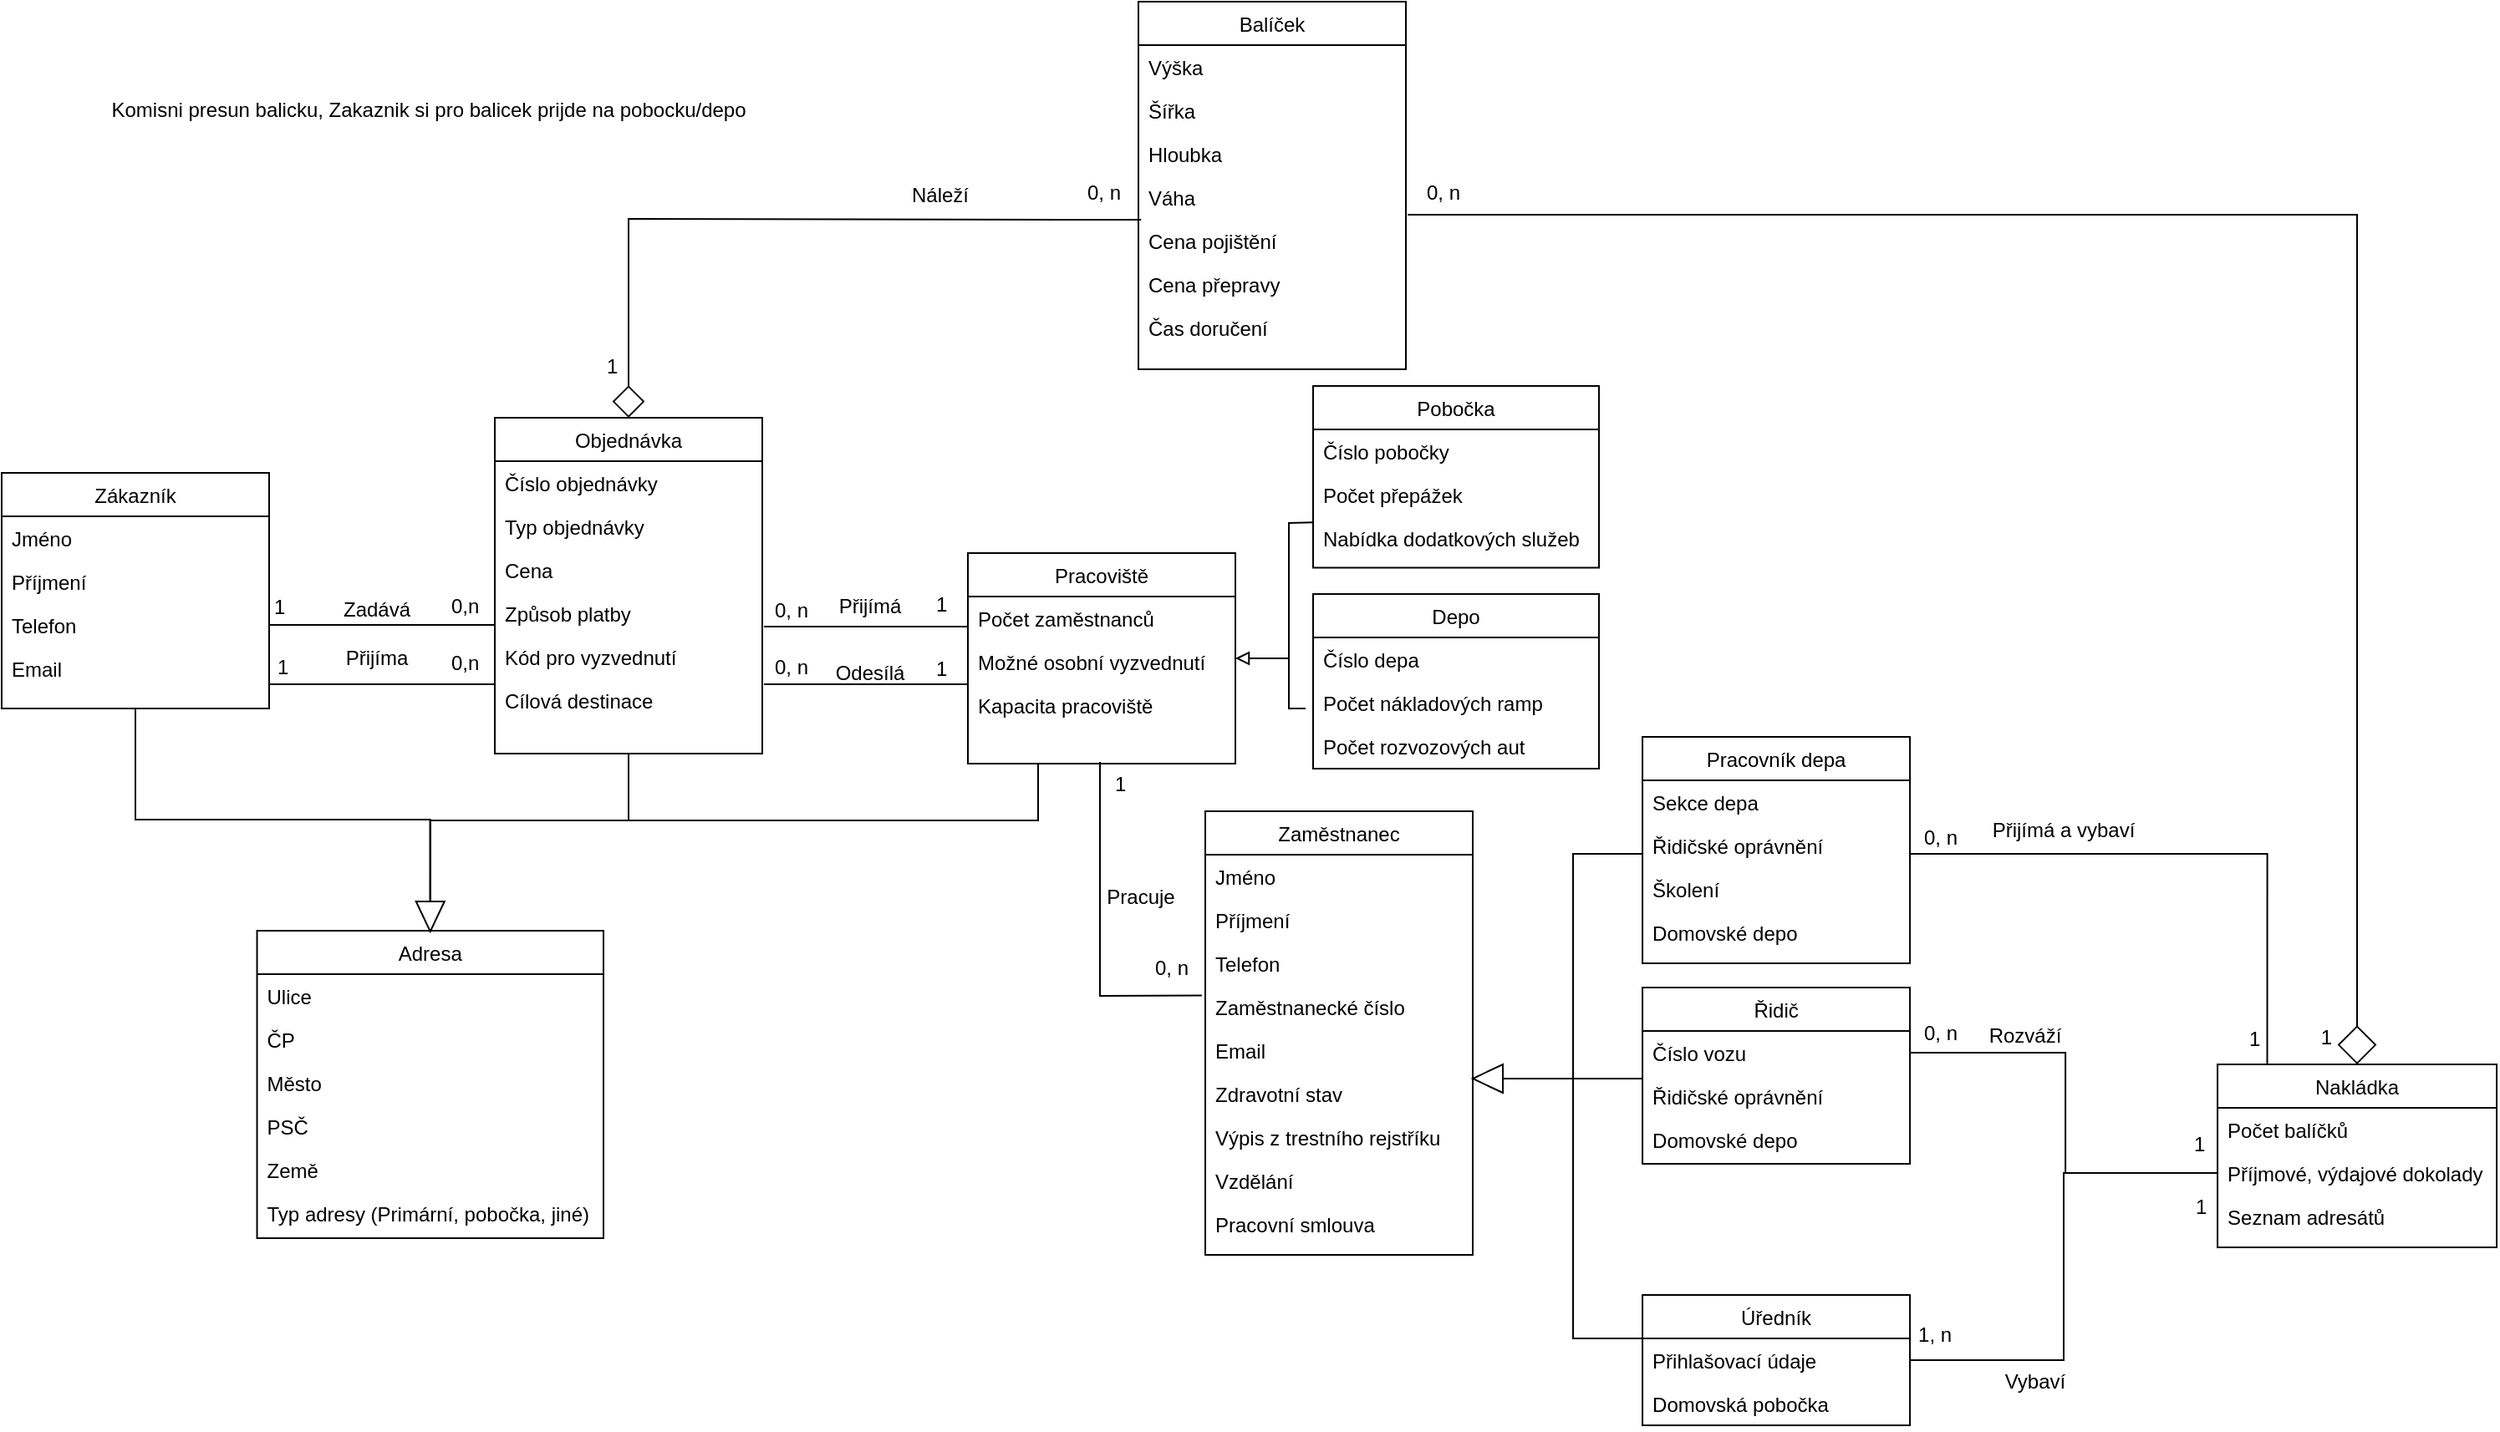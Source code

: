 <mxfile version="20.6.0" type="github">
  <diagram id="L5aYX6kbzt17_Y6ruYPm" name="Stránka-1">
    <mxGraphModel dx="1835" dy="562" grid="1" gridSize="10" guides="1" tooltips="1" connect="1" arrows="1" fold="1" page="1" pageScale="1" pageWidth="827" pageHeight="1169" math="0" shadow="0">
      <root>
        <mxCell id="0" />
        <mxCell id="1" parent="0" />
        <mxCell id="BDrxVBF3FfCTh_j3WBqN-53" style="edgeStyle=orthogonalEdgeStyle;rounded=0;orthogonalLoop=1;jettySize=auto;html=1;startArrow=none;startFill=0;endArrow=none;endFill=0;sourcePerimeterSpacing=0;targetPerimeterSpacing=16;entryX=0.5;entryY=0;entryDx=0;entryDy=0;" edge="1" parent="1" source="regOmah-uOrhAEvhPZx0-2" target="regOmah-uOrhAEvhPZx0-7">
          <mxGeometry relative="1" as="geometry" />
        </mxCell>
        <mxCell id="regOmah-uOrhAEvhPZx0-2" value="Zákazník" style="swimlane;fontStyle=0;align=center;verticalAlign=top;childLayout=stackLayout;horizontal=1;startSize=26;horizontalStack=0;resizeParent=1;resizeLast=0;collapsible=1;marginBottom=0;rounded=0;shadow=0;strokeWidth=1;" parent="1" vertex="1">
          <mxGeometry x="-310" y="442" width="160" height="141" as="geometry">
            <mxRectangle x="230" y="140" width="160" height="26" as="alternateBounds" />
          </mxGeometry>
        </mxCell>
        <mxCell id="regOmah-uOrhAEvhPZx0-3" value="Jméno" style="text;align=left;verticalAlign=top;spacingLeft=4;spacingRight=4;overflow=hidden;rotatable=0;points=[[0,0.5],[1,0.5]];portConstraint=eastwest;" parent="regOmah-uOrhAEvhPZx0-2" vertex="1">
          <mxGeometry y="26" width="160" height="26" as="geometry" />
        </mxCell>
        <mxCell id="regOmah-uOrhAEvhPZx0-4" value="Příjmení" style="text;align=left;verticalAlign=top;spacingLeft=4;spacingRight=4;overflow=hidden;rotatable=0;points=[[0,0.5],[1,0.5]];portConstraint=eastwest;rounded=0;shadow=0;html=0;" parent="regOmah-uOrhAEvhPZx0-2" vertex="1">
          <mxGeometry y="52" width="160" height="26" as="geometry" />
        </mxCell>
        <mxCell id="regOmah-uOrhAEvhPZx0-5" value="Telefon" style="text;align=left;verticalAlign=top;spacingLeft=4;spacingRight=4;overflow=hidden;rotatable=0;points=[[0,0.5],[1,0.5]];portConstraint=eastwest;rounded=0;shadow=0;html=0;" parent="regOmah-uOrhAEvhPZx0-2" vertex="1">
          <mxGeometry y="78" width="160" height="26" as="geometry" />
        </mxCell>
        <mxCell id="regOmah-uOrhAEvhPZx0-6" value="Email" style="text;align=left;verticalAlign=top;spacingLeft=4;spacingRight=4;overflow=hidden;rotatable=0;points=[[0,0.5],[1,0.5]];portConstraint=eastwest;rounded=0;shadow=0;html=0;" parent="regOmah-uOrhAEvhPZx0-2" vertex="1">
          <mxGeometry y="104" width="160" height="26" as="geometry" />
        </mxCell>
        <mxCell id="regOmah-uOrhAEvhPZx0-7" value="Adresa" style="swimlane;fontStyle=0;align=center;verticalAlign=top;childLayout=stackLayout;horizontal=1;startSize=26;horizontalStack=0;resizeParent=1;resizeLast=0;collapsible=1;marginBottom=0;rounded=0;shadow=0;strokeWidth=1;" parent="1" vertex="1">
          <mxGeometry x="-157.23" y="716" width="207.23" height="184" as="geometry">
            <mxRectangle x="550" y="140" width="160" height="26" as="alternateBounds" />
          </mxGeometry>
        </mxCell>
        <mxCell id="regOmah-uOrhAEvhPZx0-8" value="Ulice" style="text;align=left;verticalAlign=top;spacingLeft=4;spacingRight=4;overflow=hidden;rotatable=0;points=[[0,0.5],[1,0.5]];portConstraint=eastwest;rounded=0;shadow=0;html=0;" parent="regOmah-uOrhAEvhPZx0-7" vertex="1">
          <mxGeometry y="26" width="207.23" height="26" as="geometry" />
        </mxCell>
        <mxCell id="regOmah-uOrhAEvhPZx0-9" value="ČP" style="text;align=left;verticalAlign=top;spacingLeft=4;spacingRight=4;overflow=hidden;rotatable=0;points=[[0,0.5],[1,0.5]];portConstraint=eastwest;rounded=0;shadow=0;html=0;" parent="regOmah-uOrhAEvhPZx0-7" vertex="1">
          <mxGeometry y="52" width="207.23" height="26" as="geometry" />
        </mxCell>
        <mxCell id="regOmah-uOrhAEvhPZx0-10" value="Město" style="text;align=left;verticalAlign=top;spacingLeft=4;spacingRight=4;overflow=hidden;rotatable=0;points=[[0,0.5],[1,0.5]];portConstraint=eastwest;rounded=0;shadow=0;html=0;" parent="regOmah-uOrhAEvhPZx0-7" vertex="1">
          <mxGeometry y="78" width="207.23" height="26" as="geometry" />
        </mxCell>
        <mxCell id="regOmah-uOrhAEvhPZx0-11" value="PSČ" style="text;align=left;verticalAlign=top;spacingLeft=4;spacingRight=4;overflow=hidden;rotatable=0;points=[[0,0.5],[1,0.5]];portConstraint=eastwest;rounded=0;shadow=0;html=0;" parent="regOmah-uOrhAEvhPZx0-7" vertex="1">
          <mxGeometry y="104" width="207.23" height="26" as="geometry" />
        </mxCell>
        <mxCell id="regOmah-uOrhAEvhPZx0-12" value="Země" style="text;align=left;verticalAlign=top;spacingLeft=4;spacingRight=4;overflow=hidden;rotatable=0;points=[[0,0.5],[1,0.5]];portConstraint=eastwest;rounded=0;shadow=0;html=0;" parent="regOmah-uOrhAEvhPZx0-7" vertex="1">
          <mxGeometry y="130" width="207.23" height="26" as="geometry" />
        </mxCell>
        <mxCell id="regOmah-uOrhAEvhPZx0-123" value="Typ adresy (Primární, pobočka, jiné)&#xa;" style="text;align=left;verticalAlign=top;spacingLeft=4;spacingRight=4;overflow=hidden;rotatable=0;points=[[0,0.5],[1,0.5]];portConstraint=eastwest;rounded=0;shadow=0;html=0;" parent="regOmah-uOrhAEvhPZx0-7" vertex="1">
          <mxGeometry y="156" width="207.23" height="26" as="geometry" />
        </mxCell>
        <mxCell id="regOmah-uOrhAEvhPZx0-153" style="edgeStyle=orthogonalEdgeStyle;rounded=0;jumpSize=6;orthogonalLoop=1;jettySize=auto;html=1;strokeWidth=1;startArrow=none;startFill=0;endArrow=diamond;endFill=0;startSize=17;endSize=21;exitX=1.007;exitY=-0.098;exitDx=0;exitDy=0;exitPerimeter=0;" parent="1" source="regOmah-uOrhAEvhPZx0-25" target="regOmah-uOrhAEvhPZx0-94" edge="1">
          <mxGeometry relative="1" as="geometry">
            <mxPoint x="990" y="330.0" as="targetPoint" />
            <mxPoint x="540" y="290" as="sourcePoint" />
          </mxGeometry>
        </mxCell>
        <mxCell id="regOmah-uOrhAEvhPZx0-16" value="Balíček" style="swimlane;fontStyle=0;align=center;verticalAlign=top;childLayout=stackLayout;horizontal=1;startSize=26;horizontalStack=0;resizeParent=1;resizeLast=0;collapsible=1;marginBottom=0;rounded=0;shadow=0;strokeWidth=1;" parent="1" vertex="1">
          <mxGeometry x="370" y="160" width="160" height="220" as="geometry">
            <mxRectangle x="550" y="140" width="160" height="26" as="alternateBounds" />
          </mxGeometry>
        </mxCell>
        <mxCell id="regOmah-uOrhAEvhPZx0-17" value="Výška" style="text;align=left;verticalAlign=top;spacingLeft=4;spacingRight=4;overflow=hidden;rotatable=0;points=[[0,0.5],[1,0.5]];portConstraint=eastwest;" parent="regOmah-uOrhAEvhPZx0-16" vertex="1">
          <mxGeometry y="26" width="160" height="26" as="geometry" />
        </mxCell>
        <mxCell id="regOmah-uOrhAEvhPZx0-18" value="Šířka" style="text;align=left;verticalAlign=top;spacingLeft=4;spacingRight=4;overflow=hidden;rotatable=0;points=[[0,0.5],[1,0.5]];portConstraint=eastwest;" parent="regOmah-uOrhAEvhPZx0-16" vertex="1">
          <mxGeometry y="52" width="160" height="26" as="geometry" />
        </mxCell>
        <mxCell id="regOmah-uOrhAEvhPZx0-19" value="Hloubka" style="text;align=left;verticalAlign=top;spacingLeft=4;spacingRight=4;overflow=hidden;rotatable=0;points=[[0,0.5],[1,0.5]];portConstraint=eastwest;" parent="regOmah-uOrhAEvhPZx0-16" vertex="1">
          <mxGeometry y="78" width="160" height="26" as="geometry" />
        </mxCell>
        <mxCell id="regOmah-uOrhAEvhPZx0-20" value="Váha" style="text;align=left;verticalAlign=top;spacingLeft=4;spacingRight=4;overflow=hidden;rotatable=0;points=[[0,0.5],[1,0.5]];portConstraint=eastwest;rounded=0;shadow=0;html=0;" parent="regOmah-uOrhAEvhPZx0-16" vertex="1">
          <mxGeometry y="104" width="160" height="26" as="geometry" />
        </mxCell>
        <mxCell id="regOmah-uOrhAEvhPZx0-25" value="Cena pojištění" style="text;align=left;verticalAlign=top;spacingLeft=4;spacingRight=4;overflow=hidden;rotatable=0;points=[[0,0.5],[1,0.5]];portConstraint=eastwest;" parent="regOmah-uOrhAEvhPZx0-16" vertex="1">
          <mxGeometry y="130" width="160" height="26" as="geometry" />
        </mxCell>
        <mxCell id="regOmah-uOrhAEvhPZx0-26" value="Cena přepravy" style="text;align=left;verticalAlign=top;spacingLeft=4;spacingRight=4;overflow=hidden;rotatable=0;points=[[0,0.5],[1,0.5]];portConstraint=eastwest;rounded=0;shadow=0;html=0;" parent="regOmah-uOrhAEvhPZx0-16" vertex="1">
          <mxGeometry y="156" width="160" height="26" as="geometry" />
        </mxCell>
        <mxCell id="regOmah-uOrhAEvhPZx0-27" value="Čas doručení" style="text;align=left;verticalAlign=top;spacingLeft=4;spacingRight=4;overflow=hidden;rotatable=0;points=[[0,0.5],[1,0.5]];portConstraint=eastwest;" parent="regOmah-uOrhAEvhPZx0-16" vertex="1">
          <mxGeometry y="182" width="160" height="26" as="geometry" />
        </mxCell>
        <mxCell id="BDrxVBF3FfCTh_j3WBqN-43" style="edgeStyle=orthogonalEdgeStyle;rounded=0;orthogonalLoop=1;jettySize=auto;html=1;endArrow=none;endFill=0;startArrow=block;startFill=0;targetPerimeterSpacing=16;sourcePerimeterSpacing=0;" edge="1" parent="1" source="regOmah-uOrhAEvhPZx0-29">
          <mxGeometry relative="1" as="geometry">
            <mxPoint x="460" y="553" as="targetPoint" />
          </mxGeometry>
        </mxCell>
        <mxCell id="BDrxVBF3FfCTh_j3WBqN-56" style="edgeStyle=orthogonalEdgeStyle;rounded=0;orthogonalLoop=1;jettySize=auto;html=1;entryX=0.5;entryY=0;entryDx=0;entryDy=0;startArrow=none;startFill=0;endArrow=none;endFill=0;sourcePerimeterSpacing=0;targetPerimeterSpacing=16;" edge="1" parent="1" source="regOmah-uOrhAEvhPZx0-29" target="regOmah-uOrhAEvhPZx0-7">
          <mxGeometry relative="1" as="geometry">
            <Array as="points">
              <mxPoint x="310" y="650" />
              <mxPoint x="-54" y="650" />
            </Array>
          </mxGeometry>
        </mxCell>
        <mxCell id="regOmah-uOrhAEvhPZx0-29" value="Pracoviště" style="swimlane;fontStyle=0;align=center;verticalAlign=top;childLayout=stackLayout;horizontal=1;startSize=26;horizontalStack=0;resizeParent=1;resizeLast=0;collapsible=1;marginBottom=0;rounded=0;shadow=0;strokeWidth=1;" parent="1" vertex="1">
          <mxGeometry x="268" y="490" width="160" height="126" as="geometry">
            <mxRectangle x="268" y="426" width="160" height="26" as="alternateBounds" />
          </mxGeometry>
        </mxCell>
        <mxCell id="regOmah-uOrhAEvhPZx0-33" value="Počet zaměstnanců" style="text;align=left;verticalAlign=top;spacingLeft=4;spacingRight=4;overflow=hidden;rotatable=0;points=[[0,0.5],[1,0.5]];portConstraint=eastwest;rounded=0;shadow=0;html=0;" parent="regOmah-uOrhAEvhPZx0-29" vertex="1">
          <mxGeometry y="26" width="160" height="26" as="geometry" />
        </mxCell>
        <mxCell id="BDrxVBF3FfCTh_j3WBqN-11" value="Možné osobní vyzvednutí" style="text;align=left;verticalAlign=top;spacingLeft=4;spacingRight=4;overflow=hidden;rotatable=0;points=[[0,0.5],[1,0.5]];portConstraint=eastwest;rounded=0;shadow=0;html=0;" vertex="1" parent="regOmah-uOrhAEvhPZx0-29">
          <mxGeometry y="52" width="160" height="26" as="geometry" />
        </mxCell>
        <mxCell id="BDrxVBF3FfCTh_j3WBqN-32" value="Kapacita pracoviště" style="text;align=left;verticalAlign=top;spacingLeft=4;spacingRight=4;overflow=hidden;rotatable=0;points=[[0,0.5],[1,0.5]];portConstraint=eastwest;rounded=0;shadow=0;html=0;" vertex="1" parent="regOmah-uOrhAEvhPZx0-29">
          <mxGeometry y="78" width="160" height="26" as="geometry" />
        </mxCell>
        <mxCell id="regOmah-uOrhAEvhPZx0-35" value="Zaměstnanec" style="swimlane;fontStyle=0;align=center;verticalAlign=top;childLayout=stackLayout;horizontal=1;startSize=26;horizontalStack=0;resizeParent=1;resizeLast=0;collapsible=1;marginBottom=0;rounded=0;shadow=0;strokeWidth=1;" parent="1" vertex="1">
          <mxGeometry x="410" y="644.5" width="160" height="265.5" as="geometry">
            <mxRectangle x="550" y="140" width="160" height="26" as="alternateBounds" />
          </mxGeometry>
        </mxCell>
        <mxCell id="regOmah-uOrhAEvhPZx0-36" value="Jméno" style="text;align=left;verticalAlign=top;spacingLeft=4;spacingRight=4;overflow=hidden;rotatable=0;points=[[0,0.5],[1,0.5]];portConstraint=eastwest;" parent="regOmah-uOrhAEvhPZx0-35" vertex="1">
          <mxGeometry y="26" width="160" height="26" as="geometry" />
        </mxCell>
        <mxCell id="regOmah-uOrhAEvhPZx0-37" value="Příjmení" style="text;align=left;verticalAlign=top;spacingLeft=4;spacingRight=4;overflow=hidden;rotatable=0;points=[[0,0.5],[1,0.5]];portConstraint=eastwest;" parent="regOmah-uOrhAEvhPZx0-35" vertex="1">
          <mxGeometry y="52" width="160" height="26" as="geometry" />
        </mxCell>
        <mxCell id="regOmah-uOrhAEvhPZx0-38" value="Telefon" style="text;align=left;verticalAlign=top;spacingLeft=4;spacingRight=4;overflow=hidden;rotatable=0;points=[[0,0.5],[1,0.5]];portConstraint=eastwest;rounded=0;shadow=0;html=0;" parent="regOmah-uOrhAEvhPZx0-35" vertex="1">
          <mxGeometry y="78" width="160" height="26" as="geometry" />
        </mxCell>
        <mxCell id="regOmah-uOrhAEvhPZx0-39" value="Zaměstnanecké číslo" style="text;align=left;verticalAlign=top;spacingLeft=4;spacingRight=4;overflow=hidden;rotatable=0;points=[[0,0.5],[1,0.5]];portConstraint=eastwest;rounded=0;shadow=0;html=0;" parent="regOmah-uOrhAEvhPZx0-35" vertex="1">
          <mxGeometry y="104" width="160" height="26" as="geometry" />
        </mxCell>
        <mxCell id="regOmah-uOrhAEvhPZx0-40" value="Email" style="text;align=left;verticalAlign=top;spacingLeft=4;spacingRight=4;overflow=hidden;rotatable=0;points=[[0,0.5],[1,0.5]];portConstraint=eastwest;rounded=0;shadow=0;html=0;" parent="regOmah-uOrhAEvhPZx0-35" vertex="1">
          <mxGeometry y="130" width="160" height="26" as="geometry" />
        </mxCell>
        <mxCell id="regOmah-uOrhAEvhPZx0-41" value="Zdravotní stav" style="text;align=left;verticalAlign=top;spacingLeft=4;spacingRight=4;overflow=hidden;rotatable=0;points=[[0,0.5],[1,0.5]];portConstraint=eastwest;rounded=0;shadow=0;html=0;" parent="regOmah-uOrhAEvhPZx0-35" vertex="1">
          <mxGeometry y="156" width="160" height="26" as="geometry" />
        </mxCell>
        <mxCell id="regOmah-uOrhAEvhPZx0-42" value="Výpis z trestního rejstříku" style="text;align=left;verticalAlign=top;spacingLeft=4;spacingRight=4;overflow=hidden;rotatable=0;points=[[0,0.5],[1,0.5]];portConstraint=eastwest;rounded=0;shadow=0;html=0;" parent="regOmah-uOrhAEvhPZx0-35" vertex="1">
          <mxGeometry y="182" width="160" height="26" as="geometry" />
        </mxCell>
        <mxCell id="regOmah-uOrhAEvhPZx0-43" value="Vzdělání" style="text;align=left;verticalAlign=top;spacingLeft=4;spacingRight=4;overflow=hidden;rotatable=0;points=[[0,0.5],[1,0.5]];portConstraint=eastwest;rounded=0;shadow=0;html=0;" parent="regOmah-uOrhAEvhPZx0-35" vertex="1">
          <mxGeometry y="208" width="160" height="26" as="geometry" />
        </mxCell>
        <mxCell id="regOmah-uOrhAEvhPZx0-44" value="Pracovní smlouva" style="text;align=left;verticalAlign=top;spacingLeft=4;spacingRight=4;overflow=hidden;rotatable=0;points=[[0,0.5],[1,0.5]];portConstraint=eastwest;rounded=0;shadow=0;html=0;" parent="regOmah-uOrhAEvhPZx0-35" vertex="1">
          <mxGeometry y="234" width="160" height="26" as="geometry" />
        </mxCell>
        <mxCell id="regOmah-uOrhAEvhPZx0-51" value="0, n" style="resizable=0;align=right;verticalAlign=bottom;labelBackgroundColor=none;fontSize=12;" parent="1" connectable="0" vertex="1">
          <mxGeometry x="357" y="260" as="geometry">
            <mxPoint x="4" y="23" as="offset" />
          </mxGeometry>
        </mxCell>
        <mxCell id="regOmah-uOrhAEvhPZx0-52" style="edgeStyle=orthogonalEdgeStyle;rounded=0;orthogonalLoop=1;jettySize=auto;html=1;endArrow=none;endFill=0;" parent="1" source="regOmah-uOrhAEvhPZx0-5" edge="1">
          <mxGeometry relative="1" as="geometry">
            <mxPoint x="-15" y="533" as="targetPoint" />
          </mxGeometry>
        </mxCell>
        <mxCell id="regOmah-uOrhAEvhPZx0-53" value="" style="endArrow=none;html=1;rounded=0;entryX=0.006;entryY=-0.085;entryDx=0;entryDy=0;entryPerimeter=0;endFill=0;" parent="1" edge="1">
          <mxGeometry width="50" height="50" relative="1" as="geometry">
            <mxPoint x="347" y="615" as="sourcePoint" />
            <mxPoint x="407.96" y="754.79" as="targetPoint" />
            <Array as="points">
              <mxPoint x="347" y="755" />
            </Array>
          </mxGeometry>
        </mxCell>
        <mxCell id="regOmah-uOrhAEvhPZx0-54" value="Řidič" style="swimlane;fontStyle=0;align=center;verticalAlign=top;childLayout=stackLayout;horizontal=1;startSize=26;horizontalStack=0;resizeParent=1;resizeLast=0;collapsible=1;marginBottom=0;rounded=0;shadow=0;strokeWidth=1;" parent="1" vertex="1">
          <mxGeometry x="671.53" y="750" width="160" height="105.5" as="geometry">
            <mxRectangle x="340" y="380" width="170" height="26" as="alternateBounds" />
          </mxGeometry>
        </mxCell>
        <mxCell id="regOmah-uOrhAEvhPZx0-55" value="Číslo vozu" style="text;align=left;verticalAlign=top;spacingLeft=4;spacingRight=4;overflow=hidden;rotatable=0;points=[[0,0.5],[1,0.5]];portConstraint=eastwest;" parent="regOmah-uOrhAEvhPZx0-54" vertex="1">
          <mxGeometry y="26" width="160" height="26" as="geometry" />
        </mxCell>
        <mxCell id="regOmah-uOrhAEvhPZx0-56" value="Řidičské oprávnění" style="text;align=left;verticalAlign=top;spacingLeft=4;spacingRight=4;overflow=hidden;rotatable=0;points=[[0,0.5],[1,0.5]];portConstraint=eastwest;" parent="regOmah-uOrhAEvhPZx0-54" vertex="1">
          <mxGeometry y="52" width="160" height="26" as="geometry" />
        </mxCell>
        <mxCell id="regOmah-uOrhAEvhPZx0-155" value="Domovské depo" style="text;align=left;verticalAlign=top;spacingLeft=4;spacingRight=4;overflow=hidden;rotatable=0;points=[[0,0.5],[1,0.5]];portConstraint=eastwest;" parent="regOmah-uOrhAEvhPZx0-54" vertex="1">
          <mxGeometry y="78" width="160" height="26" as="geometry" />
        </mxCell>
        <mxCell id="regOmah-uOrhAEvhPZx0-57" value="Úředník" style="swimlane;fontStyle=0;align=center;verticalAlign=top;childLayout=stackLayout;horizontal=1;startSize=26;horizontalStack=0;resizeParent=1;resizeLast=0;collapsible=1;marginBottom=0;rounded=0;shadow=0;strokeWidth=1;" parent="1" vertex="1">
          <mxGeometry x="671.53" y="934" width="160" height="78" as="geometry">
            <mxRectangle x="340" y="380" width="170" height="26" as="alternateBounds" />
          </mxGeometry>
        </mxCell>
        <mxCell id="regOmah-uOrhAEvhPZx0-58" value="Přihlašovací údaje" style="text;align=left;verticalAlign=top;spacingLeft=4;spacingRight=4;overflow=hidden;rotatable=0;points=[[0,0.5],[1,0.5]];portConstraint=eastwest;" parent="regOmah-uOrhAEvhPZx0-57" vertex="1">
          <mxGeometry y="26" width="160" height="26" as="geometry" />
        </mxCell>
        <mxCell id="BDrxVBF3FfCTh_j3WBqN-48" value="Domovská pobočka" style="text;align=left;verticalAlign=top;spacingLeft=4;spacingRight=4;overflow=hidden;rotatable=0;points=[[0,0.5],[1,0.5]];portConstraint=eastwest;" vertex="1" parent="regOmah-uOrhAEvhPZx0-57">
          <mxGeometry y="52" width="160" height="26" as="geometry" />
        </mxCell>
        <mxCell id="regOmah-uOrhAEvhPZx0-61" value="" style="endArrow=none;html=1;rounded=0;strokeWidth=1;exitX=0;exitY=0;exitDx=0;exitDy=0;exitPerimeter=0;" parent="1" edge="1">
          <mxGeometry width="50" height="50" relative="1" as="geometry">
            <mxPoint x="671.53" y="960" as="sourcePoint" />
            <mxPoint x="630" y="800" as="targetPoint" />
            <Array as="points">
              <mxPoint x="630" y="960" />
              <mxPoint x="630" y="920" />
            </Array>
          </mxGeometry>
        </mxCell>
        <mxCell id="regOmah-uOrhAEvhPZx0-62" value="1" style="resizable=0;align=left;verticalAlign=bottom;labelBackgroundColor=none;fontSize=12;" parent="1" connectable="0" vertex="1">
          <mxGeometry x="357" y="622.0" as="geometry">
            <mxPoint x="-3" y="15" as="offset" />
          </mxGeometry>
        </mxCell>
        <mxCell id="regOmah-uOrhAEvhPZx0-63" value="0, n" style="resizable=0;align=left;verticalAlign=bottom;labelBackgroundColor=none;fontSize=12;" parent="1" connectable="0" vertex="1">
          <mxGeometry x="390" y="759.0" as="geometry">
            <mxPoint x="-12" y="-12" as="offset" />
          </mxGeometry>
        </mxCell>
        <mxCell id="regOmah-uOrhAEvhPZx0-64" value="1" style="resizable=0;align=left;verticalAlign=bottom;labelBackgroundColor=none;fontSize=12;" parent="1" connectable="0" vertex="1">
          <mxGeometry x="-143" y="522.0" as="geometry">
            <mxPoint x="-6" y="9" as="offset" />
          </mxGeometry>
        </mxCell>
        <mxCell id="regOmah-uOrhAEvhPZx0-65" value="Zadává" style="text;html=1;resizable=0;points=[];;align=center;verticalAlign=middle;labelBackgroundColor=none;rounded=0;shadow=0;strokeWidth=1;fontSize=12;" parent="1" vertex="1" connectable="0">
          <mxGeometry x="-95" y="524" as="geometry">
            <mxPoint x="9" as="offset" />
          </mxGeometry>
        </mxCell>
        <mxCell id="regOmah-uOrhAEvhPZx0-66" value="Vybaví" style="text;html=1;resizable=0;points=[];;align=center;verticalAlign=middle;labelBackgroundColor=none;rounded=0;shadow=0;strokeWidth=1;fontSize=12;rotation=0;" parent="1" vertex="1" connectable="0">
          <mxGeometry x="882.53" y="999.5" as="geometry">
            <mxPoint x="23" y="-14" as="offset" />
          </mxGeometry>
        </mxCell>
        <mxCell id="regOmah-uOrhAEvhPZx0-67" value="Pracuje" style="text;html=1;resizable=0;points=[];;align=center;verticalAlign=middle;labelBackgroundColor=none;rounded=0;shadow=0;strokeWidth=1;fontSize=12;" parent="1" vertex="1" connectable="0">
          <mxGeometry x="348" y="710" as="geometry">
            <mxPoint x="23" y="-14" as="offset" />
          </mxGeometry>
        </mxCell>
        <mxCell id="regOmah-uOrhAEvhPZx0-68" value="Rozváží" style="text;html=1;resizable=0;points=[];;align=center;verticalAlign=middle;labelBackgroundColor=none;rounded=0;shadow=0;strokeWidth=1;fontSize=12;" parent="1" vertex="1" connectable="0">
          <mxGeometry x="876.53" y="793" as="geometry">
            <mxPoint x="23" y="-14" as="offset" />
          </mxGeometry>
        </mxCell>
        <mxCell id="regOmah-uOrhAEvhPZx0-69" style="edgeStyle=orthogonalEdgeStyle;rounded=0;orthogonalLoop=1;jettySize=auto;html=1;entryX=0;entryY=0.5;entryDx=0;entryDy=0;endArrow=none;endFill=0;" parent="1" source="regOmah-uOrhAEvhPZx0-55" edge="1">
          <mxGeometry relative="1" as="geometry">
            <mxPoint x="1015.53" y="861" as="targetPoint" />
            <Array as="points">
              <mxPoint x="924.53" y="789.5" />
              <mxPoint x="924.53" y="861.5" />
            </Array>
          </mxGeometry>
        </mxCell>
        <mxCell id="regOmah-uOrhAEvhPZx0-70" style="edgeStyle=orthogonalEdgeStyle;rounded=0;orthogonalLoop=1;jettySize=auto;html=1;entryX=0;entryY=0.5;entryDx=0;entryDy=0;endArrow=none;endFill=0;" parent="1" source="regOmah-uOrhAEvhPZx0-58" target="regOmah-uOrhAEvhPZx0-97" edge="1">
          <mxGeometry relative="1" as="geometry">
            <mxPoint x="914.53" y="1021.5" as="targetPoint" />
          </mxGeometry>
        </mxCell>
        <mxCell id="regOmah-uOrhAEvhPZx0-73" value="1, n" style="resizable=0;align=left;verticalAlign=bottom;labelBackgroundColor=none;fontSize=12;" parent="1" connectable="0" vertex="1">
          <mxGeometry x="840.53" y="970.5" as="geometry">
            <mxPoint x="-6" y="-4" as="offset" />
          </mxGeometry>
        </mxCell>
        <mxCell id="regOmah-uOrhAEvhPZx0-75" value="0, n" style="resizable=0;align=right;verticalAlign=bottom;labelBackgroundColor=none;fontSize=12;" parent="1" connectable="0" vertex="1">
          <mxGeometry x="170" y="510" as="geometry">
            <mxPoint x="4" y="23" as="offset" />
          </mxGeometry>
        </mxCell>
        <mxCell id="regOmah-uOrhAEvhPZx0-77" value="0, n" style="resizable=0;align=left;verticalAlign=bottom;labelBackgroundColor=none;fontSize=12;" parent="1" connectable="0" vertex="1">
          <mxGeometry x="810" y="670.0" as="geometry">
            <mxPoint x="28" y="116" as="offset" />
          </mxGeometry>
        </mxCell>
        <mxCell id="regOmah-uOrhAEvhPZx0-94" value="Nakládka" style="swimlane;fontStyle=0;align=center;verticalAlign=top;childLayout=stackLayout;horizontal=1;startSize=26;horizontalStack=0;resizeParent=1;resizeLast=0;collapsible=1;marginBottom=0;rounded=0;shadow=0;strokeWidth=1;" parent="1" vertex="1">
          <mxGeometry x="1015.53" y="796" width="167" height="109.5" as="geometry">
            <mxRectangle x="550" y="140" width="160" height="26" as="alternateBounds" />
          </mxGeometry>
        </mxCell>
        <mxCell id="regOmah-uOrhAEvhPZx0-95" value="Počet balíčků" style="text;align=left;verticalAlign=top;spacingLeft=4;spacingRight=4;overflow=hidden;rotatable=0;points=[[0,0.5],[1,0.5]];portConstraint=eastwest;" parent="regOmah-uOrhAEvhPZx0-94" vertex="1">
          <mxGeometry y="26" width="167" height="26" as="geometry" />
        </mxCell>
        <mxCell id="regOmah-uOrhAEvhPZx0-97" value="Příjmové, výdajové dokolady" style="text;align=left;verticalAlign=top;spacingLeft=4;spacingRight=4;overflow=hidden;rotatable=0;points=[[0,0.5],[1,0.5]];portConstraint=eastwest;" parent="regOmah-uOrhAEvhPZx0-94" vertex="1">
          <mxGeometry y="52" width="167" height="26" as="geometry" />
        </mxCell>
        <mxCell id="regOmah-uOrhAEvhPZx0-98" value="Seznam adresátů" style="text;align=left;verticalAlign=top;spacingLeft=4;spacingRight=4;overflow=hidden;rotatable=0;points=[[0,0.5],[1,0.5]];portConstraint=eastwest;" parent="regOmah-uOrhAEvhPZx0-94" vertex="1">
          <mxGeometry y="78" width="167" height="26" as="geometry" />
        </mxCell>
        <mxCell id="regOmah-uOrhAEvhPZx0-99" value="1" style="resizable=0;align=left;verticalAlign=bottom;labelBackgroundColor=none;fontSize=12;" parent="1" connectable="0" vertex="1">
          <mxGeometry x="1002.53" y="837.5" as="geometry">
            <mxPoint x="-3" y="15" as="offset" />
          </mxGeometry>
        </mxCell>
        <mxCell id="regOmah-uOrhAEvhPZx0-100" value="1" style="resizable=0;align=left;verticalAlign=bottom;labelBackgroundColor=none;fontSize=12;" parent="1" connectable="0" vertex="1">
          <mxGeometry x="1003.53" y="875.0" as="geometry">
            <mxPoint x="-3" y="15" as="offset" />
          </mxGeometry>
        </mxCell>
        <mxCell id="regOmah-uOrhAEvhPZx0-104" value="Přijímá" style="text;html=1;resizable=0;points=[];;align=center;verticalAlign=middle;labelBackgroundColor=none;rounded=0;shadow=0;strokeWidth=1;fontSize=12;" parent="1" vertex="1" connectable="0">
          <mxGeometry x="200" y="522" as="geometry">
            <mxPoint x="9" as="offset" />
          </mxGeometry>
        </mxCell>
        <mxCell id="BDrxVBF3FfCTh_j3WBqN-55" style="edgeStyle=orthogonalEdgeStyle;rounded=0;orthogonalLoop=1;jettySize=auto;html=1;entryX=0.5;entryY=0;entryDx=0;entryDy=0;startArrow=none;startFill=0;endArrow=none;endFill=0;sourcePerimeterSpacing=0;targetPerimeterSpacing=16;" edge="1" parent="1" source="regOmah-uOrhAEvhPZx0-105" target="regOmah-uOrhAEvhPZx0-7">
          <mxGeometry relative="1" as="geometry">
            <Array as="points">
              <mxPoint x="65" y="650" />
              <mxPoint x="-54" y="650" />
            </Array>
          </mxGeometry>
        </mxCell>
        <mxCell id="regOmah-uOrhAEvhPZx0-105" value="Objednávka" style="swimlane;fontStyle=0;align=center;verticalAlign=top;childLayout=stackLayout;horizontal=1;startSize=26;horizontalStack=0;resizeParent=1;resizeLast=0;collapsible=1;marginBottom=0;rounded=0;shadow=0;strokeWidth=1;" parent="1" vertex="1">
          <mxGeometry x="-15" y="409" width="160" height="201" as="geometry">
            <mxRectangle x="550" y="140" width="160" height="26" as="alternateBounds" />
          </mxGeometry>
        </mxCell>
        <mxCell id="regOmah-uOrhAEvhPZx0-106" value="Číslo objednávky" style="text;align=left;verticalAlign=top;spacingLeft=4;spacingRight=4;overflow=hidden;rotatable=0;points=[[0,0.5],[1,0.5]];portConstraint=eastwest;" parent="regOmah-uOrhAEvhPZx0-105" vertex="1">
          <mxGeometry y="26" width="160" height="26" as="geometry" />
        </mxCell>
        <mxCell id="regOmah-uOrhAEvhPZx0-107" value="Typ objednávky" style="text;align=left;verticalAlign=top;spacingLeft=4;spacingRight=4;overflow=hidden;rotatable=0;points=[[0,0.5],[1,0.5]];portConstraint=eastwest;rounded=0;shadow=0;html=0;" parent="regOmah-uOrhAEvhPZx0-105" vertex="1">
          <mxGeometry y="52" width="160" height="26" as="geometry" />
        </mxCell>
        <mxCell id="regOmah-uOrhAEvhPZx0-108" value="Cena" style="text;align=left;verticalAlign=top;spacingLeft=4;spacingRight=4;overflow=hidden;rotatable=0;points=[[0,0.5],[1,0.5]];portConstraint=eastwest;rounded=0;shadow=0;html=0;" parent="regOmah-uOrhAEvhPZx0-105" vertex="1">
          <mxGeometry y="78" width="160" height="26" as="geometry" />
        </mxCell>
        <mxCell id="regOmah-uOrhAEvhPZx0-109" value="Způsob platby" style="text;align=left;verticalAlign=top;spacingLeft=4;spacingRight=4;overflow=hidden;rotatable=0;points=[[0,0.5],[1,0.5]];portConstraint=eastwest;" parent="regOmah-uOrhAEvhPZx0-105" vertex="1">
          <mxGeometry y="104" width="160" height="26" as="geometry" />
        </mxCell>
        <mxCell id="regOmah-uOrhAEvhPZx0-28" value="Kód pro vyzvednutí" style="text;align=left;verticalAlign=top;spacingLeft=4;spacingRight=4;overflow=hidden;rotatable=0;points=[[0,0.5],[1,0.5]];portConstraint=eastwest;" parent="regOmah-uOrhAEvhPZx0-105" vertex="1">
          <mxGeometry y="130" width="160" height="26" as="geometry" />
        </mxCell>
        <mxCell id="BDrxVBF3FfCTh_j3WBqN-51" value="Cílová destinace" style="text;align=left;verticalAlign=top;spacingLeft=4;spacingRight=4;overflow=hidden;rotatable=0;points=[[0,0.5],[1,0.5]];portConstraint=eastwest;" vertex="1" parent="regOmah-uOrhAEvhPZx0-105">
          <mxGeometry y="156" width="160" height="26" as="geometry" />
        </mxCell>
        <mxCell id="regOmah-uOrhAEvhPZx0-110" style="edgeStyle=orthogonalEdgeStyle;rounded=0;orthogonalLoop=1;jettySize=auto;html=1;endArrow=none;endFill=0;" parent="1" edge="1">
          <mxGeometry relative="1" as="geometry">
            <mxPoint x="268" y="534" as="targetPoint" />
            <mxPoint x="146" y="534" as="sourcePoint" />
          </mxGeometry>
        </mxCell>
        <mxCell id="regOmah-uOrhAEvhPZx0-111" value="1" style="resizable=0;align=left;verticalAlign=bottom;labelBackgroundColor=none;fontSize=12;" parent="1" connectable="0" vertex="1">
          <mxGeometry x="250" y="514.5" as="geometry">
            <mxPoint x="-3" y="15" as="offset" />
          </mxGeometry>
        </mxCell>
        <mxCell id="regOmah-uOrhAEvhPZx0-112" value="0,n" style="resizable=0;align=left;verticalAlign=bottom;labelBackgroundColor=none;fontSize=12;" parent="1" connectable="0" vertex="1">
          <mxGeometry x="-40" y="515.5" as="geometry">
            <mxPoint x="-3" y="15" as="offset" />
          </mxGeometry>
        </mxCell>
        <mxCell id="regOmah-uOrhAEvhPZx0-114" value="" style="endArrow=none;html=1;rounded=0;exitX=0.5;exitY=0;exitDx=0;exitDy=0;endFill=0;endSize=6;startArrow=diamond;startFill=0;startSize=17;entryX=0.01;entryY=0.021;entryDx=0;entryDy=0;entryPerimeter=0;" parent="1" source="regOmah-uOrhAEvhPZx0-105" target="regOmah-uOrhAEvhPZx0-25" edge="1">
          <mxGeometry width="50" height="50" relative="1" as="geometry">
            <mxPoint x="503" y="490" as="sourcePoint" />
            <mxPoint x="570" y="350" as="targetPoint" />
            <Array as="points">
              <mxPoint x="65" y="290" />
            </Array>
          </mxGeometry>
        </mxCell>
        <mxCell id="regOmah-uOrhAEvhPZx0-115" value="Náleží" style="text;html=1;resizable=0;points=[];;align=center;verticalAlign=middle;labelBackgroundColor=none;rounded=0;shadow=0;strokeWidth=1;fontSize=12;" parent="1" vertex="1" connectable="0">
          <mxGeometry x="280.005" y="250.004" as="geometry">
            <mxPoint x="-29" y="26" as="offset" />
          </mxGeometry>
        </mxCell>
        <mxCell id="regOmah-uOrhAEvhPZx0-116" value="0, n" style="resizable=0;align=right;verticalAlign=bottom;labelBackgroundColor=none;fontSize=12;" parent="1" connectable="0" vertex="1">
          <mxGeometry x="560" y="260" as="geometry">
            <mxPoint x="4" y="23" as="offset" />
          </mxGeometry>
        </mxCell>
        <mxCell id="regOmah-uOrhAEvhPZx0-117" value="1" style="resizable=0;align=left;verticalAlign=bottom;labelBackgroundColor=none;fontSize=12;" parent="1" connectable="0" vertex="1">
          <mxGeometry x="65" y="360.0" as="geometry">
            <mxPoint x="-15" y="27" as="offset" />
          </mxGeometry>
        </mxCell>
        <mxCell id="regOmah-uOrhAEvhPZx0-128" style="edgeStyle=orthogonalEdgeStyle;rounded=0;orthogonalLoop=1;jettySize=auto;html=1;endArrow=none;endFill=0;" parent="1" edge="1">
          <mxGeometry relative="1" as="geometry">
            <mxPoint x="268" y="568.5" as="targetPoint" />
            <mxPoint x="146" y="568.5" as="sourcePoint" />
          </mxGeometry>
        </mxCell>
        <mxCell id="regOmah-uOrhAEvhPZx0-130" value="Odesílá" style="text;html=1;resizable=0;points=[];;align=center;verticalAlign=middle;labelBackgroundColor=none;rounded=0;shadow=0;strokeWidth=1;fontSize=12;" parent="1" vertex="1" connectable="0">
          <mxGeometry x="200" y="562" as="geometry">
            <mxPoint x="9" as="offset" />
          </mxGeometry>
        </mxCell>
        <mxCell id="regOmah-uOrhAEvhPZx0-131" value="1" style="resizable=0;align=left;verticalAlign=bottom;labelBackgroundColor=none;fontSize=12;" parent="1" connectable="0" vertex="1">
          <mxGeometry x="250" y="553.0" as="geometry">
            <mxPoint x="-3" y="15" as="offset" />
          </mxGeometry>
        </mxCell>
        <mxCell id="regOmah-uOrhAEvhPZx0-132" value="0, n" style="resizable=0;align=right;verticalAlign=bottom;labelBackgroundColor=none;fontSize=12;" parent="1" connectable="0" vertex="1">
          <mxGeometry x="170" y="544" as="geometry">
            <mxPoint x="4" y="23" as="offset" />
          </mxGeometry>
        </mxCell>
        <mxCell id="regOmah-uOrhAEvhPZx0-133" value="Přijíma" style="text;html=1;resizable=0;points=[];;align=center;verticalAlign=middle;labelBackgroundColor=none;rounded=0;shadow=0;strokeWidth=1;fontSize=12;" parent="1" vertex="1" connectable="0">
          <mxGeometry x="-95" y="553" as="geometry">
            <mxPoint x="9" as="offset" />
          </mxGeometry>
        </mxCell>
        <mxCell id="regOmah-uOrhAEvhPZx0-134" value="0,n" style="resizable=0;align=left;verticalAlign=bottom;labelBackgroundColor=none;fontSize=12;" parent="1" connectable="0" vertex="1">
          <mxGeometry x="-40" y="549.5" as="geometry">
            <mxPoint x="-3" y="15" as="offset" />
          </mxGeometry>
        </mxCell>
        <mxCell id="regOmah-uOrhAEvhPZx0-135" style="edgeStyle=orthogonalEdgeStyle;rounded=0;orthogonalLoop=1;jettySize=auto;html=1;endArrow=none;endFill=0;" parent="1" edge="1">
          <mxGeometry relative="1" as="geometry">
            <mxPoint x="-15.0" y="568.5" as="targetPoint" />
            <mxPoint x="-150.0" y="568.5" as="sourcePoint" />
          </mxGeometry>
        </mxCell>
        <mxCell id="regOmah-uOrhAEvhPZx0-136" value="1" style="resizable=0;align=left;verticalAlign=bottom;labelBackgroundColor=none;fontSize=12;" parent="1" connectable="0" vertex="1">
          <mxGeometry x="-133" y="532.0" as="geometry">
            <mxPoint x="-14" y="35" as="offset" />
          </mxGeometry>
        </mxCell>
        <mxCell id="regOmah-uOrhAEvhPZx0-154" value="1" style="resizable=0;align=right;verticalAlign=bottom;labelBackgroundColor=none;fontSize=12;" parent="1" connectable="0" vertex="1">
          <mxGeometry x="1081.53" y="765.5" as="geometry">
            <mxPoint x="4" y="23" as="offset" />
          </mxGeometry>
        </mxCell>
        <mxCell id="BDrxVBF3FfCTh_j3WBqN-1" value="Komisni presun balicku, Zakaznik si pro balicek prijde na pobocku/depo" style="text;html=1;align=center;verticalAlign=middle;resizable=0;points=[];autosize=1;strokeColor=none;fillColor=none;" vertex="1" parent="1">
          <mxGeometry x="-255" y="210" width="400" height="30" as="geometry" />
        </mxCell>
        <mxCell id="BDrxVBF3FfCTh_j3WBqN-2" value="Depo" style="swimlane;fontStyle=0;align=center;verticalAlign=top;childLayout=stackLayout;horizontal=1;startSize=26;horizontalStack=0;resizeParent=1;resizeLast=0;collapsible=1;marginBottom=0;rounded=0;shadow=0;strokeWidth=1;" vertex="1" parent="1">
          <mxGeometry x="474.5" y="514.5" width="171" height="104.5" as="geometry">
            <mxRectangle x="550" y="140" width="160" height="26" as="alternateBounds" />
          </mxGeometry>
        </mxCell>
        <mxCell id="BDrxVBF3FfCTh_j3WBqN-3" value="Číslo depa" style="text;align=left;verticalAlign=top;spacingLeft=4;spacingRight=4;overflow=hidden;rotatable=0;points=[[0,0.5],[1,0.5]];portConstraint=eastwest;" vertex="1" parent="BDrxVBF3FfCTh_j3WBqN-2">
          <mxGeometry y="26" width="171" height="26" as="geometry" />
        </mxCell>
        <mxCell id="BDrxVBF3FfCTh_j3WBqN-30" value="Počet nákladových ramp" style="text;align=left;verticalAlign=top;spacingLeft=4;spacingRight=4;overflow=hidden;rotatable=0;points=[[0,0.5],[1,0.5]];portConstraint=eastwest;" vertex="1" parent="BDrxVBF3FfCTh_j3WBqN-2">
          <mxGeometry y="52" width="171" height="26" as="geometry" />
        </mxCell>
        <mxCell id="BDrxVBF3FfCTh_j3WBqN-47" value="Počet rozvozových aut" style="text;align=left;verticalAlign=top;spacingLeft=4;spacingRight=4;overflow=hidden;rotatable=0;points=[[0,0.5],[1,0.5]];portConstraint=eastwest;" vertex="1" parent="BDrxVBF3FfCTh_j3WBqN-2">
          <mxGeometry y="78" width="171" height="26" as="geometry" />
        </mxCell>
        <mxCell id="regOmah-uOrhAEvhPZx0-60" value="" style="triangle;whiteSpace=wrap;html=1;fillColor=#FFFFFF;rotation=-180;" parent="1" vertex="1">
          <mxGeometry x="570" y="796" width="18" height="17" as="geometry" />
        </mxCell>
        <mxCell id="BDrxVBF3FfCTh_j3WBqN-12" value="" style="edgeStyle=orthogonalEdgeStyle;rounded=0;orthogonalLoop=1;jettySize=auto;html=1;endArrow=none;endFill=0;strokeWidth=1;entryX=0;entryY=0.5;entryDx=0;entryDy=0;" edge="1" parent="1" source="regOmah-uOrhAEvhPZx0-56" target="regOmah-uOrhAEvhPZx0-60">
          <mxGeometry relative="1" as="geometry">
            <mxPoint x="576.048" y="889.299" as="targetPoint" />
            <mxPoint x="671.53" y="815" as="sourcePoint" />
            <Array as="points">
              <mxPoint x="588" y="805" />
            </Array>
          </mxGeometry>
        </mxCell>
        <mxCell id="BDrxVBF3FfCTh_j3WBqN-13" value="Pracovník depa" style="swimlane;fontStyle=0;align=center;verticalAlign=top;childLayout=stackLayout;horizontal=1;startSize=26;horizontalStack=0;resizeParent=1;resizeLast=0;collapsible=1;marginBottom=0;rounded=0;shadow=0;strokeWidth=1;" vertex="1" parent="1">
          <mxGeometry x="671.53" y="600" width="160" height="135.5" as="geometry">
            <mxRectangle x="340" y="380" width="170" height="26" as="alternateBounds" />
          </mxGeometry>
        </mxCell>
        <mxCell id="BDrxVBF3FfCTh_j3WBqN-14" value="Sekce depa" style="text;align=left;verticalAlign=top;spacingLeft=4;spacingRight=4;overflow=hidden;rotatable=0;points=[[0,0.5],[1,0.5]];portConstraint=eastwest;" vertex="1" parent="BDrxVBF3FfCTh_j3WBqN-13">
          <mxGeometry y="26" width="160" height="26" as="geometry" />
        </mxCell>
        <mxCell id="BDrxVBF3FfCTh_j3WBqN-15" value="Řidičské oprávnění" style="text;align=left;verticalAlign=top;spacingLeft=4;spacingRight=4;overflow=hidden;rotatable=0;points=[[0,0.5],[1,0.5]];portConstraint=eastwest;" vertex="1" parent="BDrxVBF3FfCTh_j3WBqN-13">
          <mxGeometry y="52" width="160" height="26" as="geometry" />
        </mxCell>
        <mxCell id="BDrxVBF3FfCTh_j3WBqN-16" value="Školení" style="text;align=left;verticalAlign=top;spacingLeft=4;spacingRight=4;overflow=hidden;rotatable=0;points=[[0,0.5],[1,0.5]];portConstraint=eastwest;" vertex="1" parent="BDrxVBF3FfCTh_j3WBqN-13">
          <mxGeometry y="78" width="160" height="26" as="geometry" />
        </mxCell>
        <mxCell id="BDrxVBF3FfCTh_j3WBqN-50" value="Domovské depo" style="text;align=left;verticalAlign=top;spacingLeft=4;spacingRight=4;overflow=hidden;rotatable=0;points=[[0,0.5],[1,0.5]];portConstraint=eastwest;" vertex="1" parent="BDrxVBF3FfCTh_j3WBqN-13">
          <mxGeometry y="104" width="160" height="26" as="geometry" />
        </mxCell>
        <mxCell id="BDrxVBF3FfCTh_j3WBqN-18" value="" style="endArrow=none;html=1;rounded=0;strokeWidth=1;exitX=0;exitY=0;exitDx=0;exitDy=0;exitPerimeter=0;" edge="1" parent="1">
          <mxGeometry width="50" height="50" relative="1" as="geometry">
            <mxPoint x="671.53" y="670" as="sourcePoint" />
            <mxPoint x="630" y="800" as="targetPoint" />
            <Array as="points">
              <mxPoint x="630" y="670" />
            </Array>
          </mxGeometry>
        </mxCell>
        <mxCell id="BDrxVBF3FfCTh_j3WBqN-19" style="edgeStyle=orthogonalEdgeStyle;rounded=0;orthogonalLoop=1;jettySize=auto;html=1;entryX=0.178;entryY=0;entryDx=0;entryDy=0;endArrow=none;endFill=0;entryPerimeter=0;" edge="1" parent="1" target="regOmah-uOrhAEvhPZx0-94">
          <mxGeometry relative="1" as="geometry">
            <mxPoint x="1015.53" y="742" as="targetPoint" />
            <Array as="points">
              <mxPoint x="1045" y="670" />
            </Array>
            <mxPoint x="831.53" y="670" as="sourcePoint" />
          </mxGeometry>
        </mxCell>
        <mxCell id="BDrxVBF3FfCTh_j3WBqN-20" value="Přijímá a vybaví" style="text;html=1;resizable=0;points=[];;align=center;verticalAlign=middle;labelBackgroundColor=none;rounded=0;shadow=0;strokeWidth=1;fontSize=12;" vertex="1" connectable="0" parent="1">
          <mxGeometry x="900" y="670" as="geometry">
            <mxPoint x="23" y="-14" as="offset" />
          </mxGeometry>
        </mxCell>
        <mxCell id="BDrxVBF3FfCTh_j3WBqN-22" value="1" style="resizable=0;align=left;verticalAlign=bottom;labelBackgroundColor=none;fontSize=12;" connectable="0" vertex="1" parent="1">
          <mxGeometry x="1012.53" y="847.5" as="geometry">
            <mxPoint x="20" y="-58" as="offset" />
          </mxGeometry>
        </mxCell>
        <mxCell id="BDrxVBF3FfCTh_j3WBqN-23" value="Pobočka" style="swimlane;fontStyle=0;align=center;verticalAlign=top;childLayout=stackLayout;horizontal=1;startSize=26;horizontalStack=0;resizeParent=1;resizeLast=0;collapsible=1;marginBottom=0;rounded=0;shadow=0;strokeWidth=1;" vertex="1" parent="1">
          <mxGeometry x="474.5" y="390" width="171" height="108.75" as="geometry">
            <mxRectangle x="550" y="140" width="160" height="26" as="alternateBounds" />
          </mxGeometry>
        </mxCell>
        <mxCell id="BDrxVBF3FfCTh_j3WBqN-24" value="Číslo pobočky" style="text;align=left;verticalAlign=top;spacingLeft=4;spacingRight=4;overflow=hidden;rotatable=0;points=[[0,0.5],[1,0.5]];portConstraint=eastwest;" vertex="1" parent="BDrxVBF3FfCTh_j3WBqN-23">
          <mxGeometry y="26" width="171" height="26" as="geometry" />
        </mxCell>
        <mxCell id="BDrxVBF3FfCTh_j3WBqN-29" value="Počet přepážek" style="text;align=left;verticalAlign=top;spacingLeft=4;spacingRight=4;overflow=hidden;rotatable=0;points=[[0,0.5],[1,0.5]];portConstraint=eastwest;" vertex="1" parent="BDrxVBF3FfCTh_j3WBqN-23">
          <mxGeometry y="52" width="171" height="26" as="geometry" />
        </mxCell>
        <mxCell id="BDrxVBF3FfCTh_j3WBqN-37" value="Nabídka dodatkových služeb" style="text;align=left;verticalAlign=top;spacingLeft=4;spacingRight=4;overflow=hidden;rotatable=0;points=[[0,0.5],[1,0.5]];portConstraint=eastwest;" vertex="1" parent="BDrxVBF3FfCTh_j3WBqN-23">
          <mxGeometry y="78" width="171" height="26" as="geometry" />
        </mxCell>
        <mxCell id="BDrxVBF3FfCTh_j3WBqN-33" value="" style="endArrow=none;html=1;rounded=0;endFill=0;startArrow=none;entryX=0;entryY=0.75;entryDx=0;entryDy=0;" edge="1" parent="1" target="BDrxVBF3FfCTh_j3WBqN-23">
          <mxGeometry width="50" height="50" relative="1" as="geometry">
            <mxPoint x="460" y="555" as="sourcePoint" />
            <mxPoint x="470" y="470" as="targetPoint" />
            <Array as="points">
              <mxPoint x="460" y="472" />
            </Array>
          </mxGeometry>
        </mxCell>
        <mxCell id="BDrxVBF3FfCTh_j3WBqN-38" value="" style="endArrow=none;html=1;rounded=0;endFill=0;" edge="1" parent="1">
          <mxGeometry width="50" height="50" relative="1" as="geometry">
            <mxPoint x="460" y="550" as="sourcePoint" />
            <mxPoint x="470" y="583" as="targetPoint" />
            <Array as="points">
              <mxPoint x="460" y="583" />
            </Array>
          </mxGeometry>
        </mxCell>
        <mxCell id="BDrxVBF3FfCTh_j3WBqN-46" value="0, n" style="resizable=0;align=left;verticalAlign=bottom;labelBackgroundColor=none;fontSize=12;" connectable="0" vertex="1" parent="1">
          <mxGeometry x="810" y="553.0" as="geometry">
            <mxPoint x="28" y="116" as="offset" />
          </mxGeometry>
        </mxCell>
        <mxCell id="BDrxVBF3FfCTh_j3WBqN-57" value="" style="triangle;whiteSpace=wrap;html=1;fillColor=#FFFFFF;rotation=90;" vertex="1" parent="1">
          <mxGeometry x="-62.62" y="699" width="18" height="17" as="geometry" />
        </mxCell>
      </root>
    </mxGraphModel>
  </diagram>
</mxfile>
